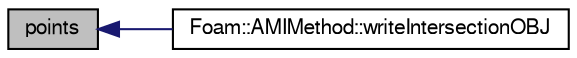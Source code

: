 digraph "points"
{
  bgcolor="transparent";
  edge [fontname="FreeSans",fontsize="10",labelfontname="FreeSans",labelfontsize="10"];
  node [fontname="FreeSans",fontsize="10",shape=record];
  rankdir="LR";
  Node1 [label="points",height=0.2,width=0.4,color="black", fillcolor="grey75", style="filled" fontcolor="black"];
  Node1 -> Node2 [dir="back",color="midnightblue",fontsize="10",style="solid",fontname="FreeSans"];
  Node2 [label="Foam::AMIMethod::writeIntersectionOBJ",height=0.2,width=0.4,color="black",URL="$a00045.html#a1ae14866bd543ac18f109442e6ffe9c1",tooltip="Write triangle intersection to OBJ file. "];
}

